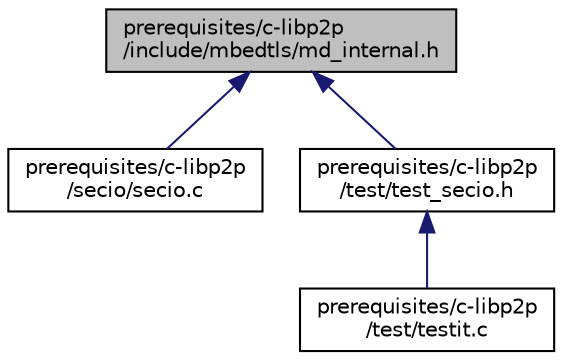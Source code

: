 digraph "prerequisites/c-libp2p/include/mbedtls/md_internal.h"
{
  edge [fontname="Helvetica",fontsize="10",labelfontname="Helvetica",labelfontsize="10"];
  node [fontname="Helvetica",fontsize="10",shape=record];
  Node6 [label="prerequisites/c-libp2p\l/include/mbedtls/md_internal.h",height=0.2,width=0.4,color="black", fillcolor="grey75", style="filled", fontcolor="black"];
  Node6 -> Node7 [dir="back",color="midnightblue",fontsize="10",style="solid"];
  Node7 [label="prerequisites/c-libp2p\l/secio/secio.c",height=0.2,width=0.4,color="black", fillcolor="white", style="filled",URL="$secio_8c_source.html"];
  Node6 -> Node8 [dir="back",color="midnightblue",fontsize="10",style="solid"];
  Node8 [label="prerequisites/c-libp2p\l/test/test_secio.h",height=0.2,width=0.4,color="black", fillcolor="white", style="filled",URL="$test__secio_8h_source.html"];
  Node8 -> Node9 [dir="back",color="midnightblue",fontsize="10",style="solid"];
  Node9 [label="prerequisites/c-libp2p\l/test/testit.c",height=0.2,width=0.4,color="black", fillcolor="white", style="filled",URL="$c-libp2p_2test_2testit_8c_source.html"];
}

